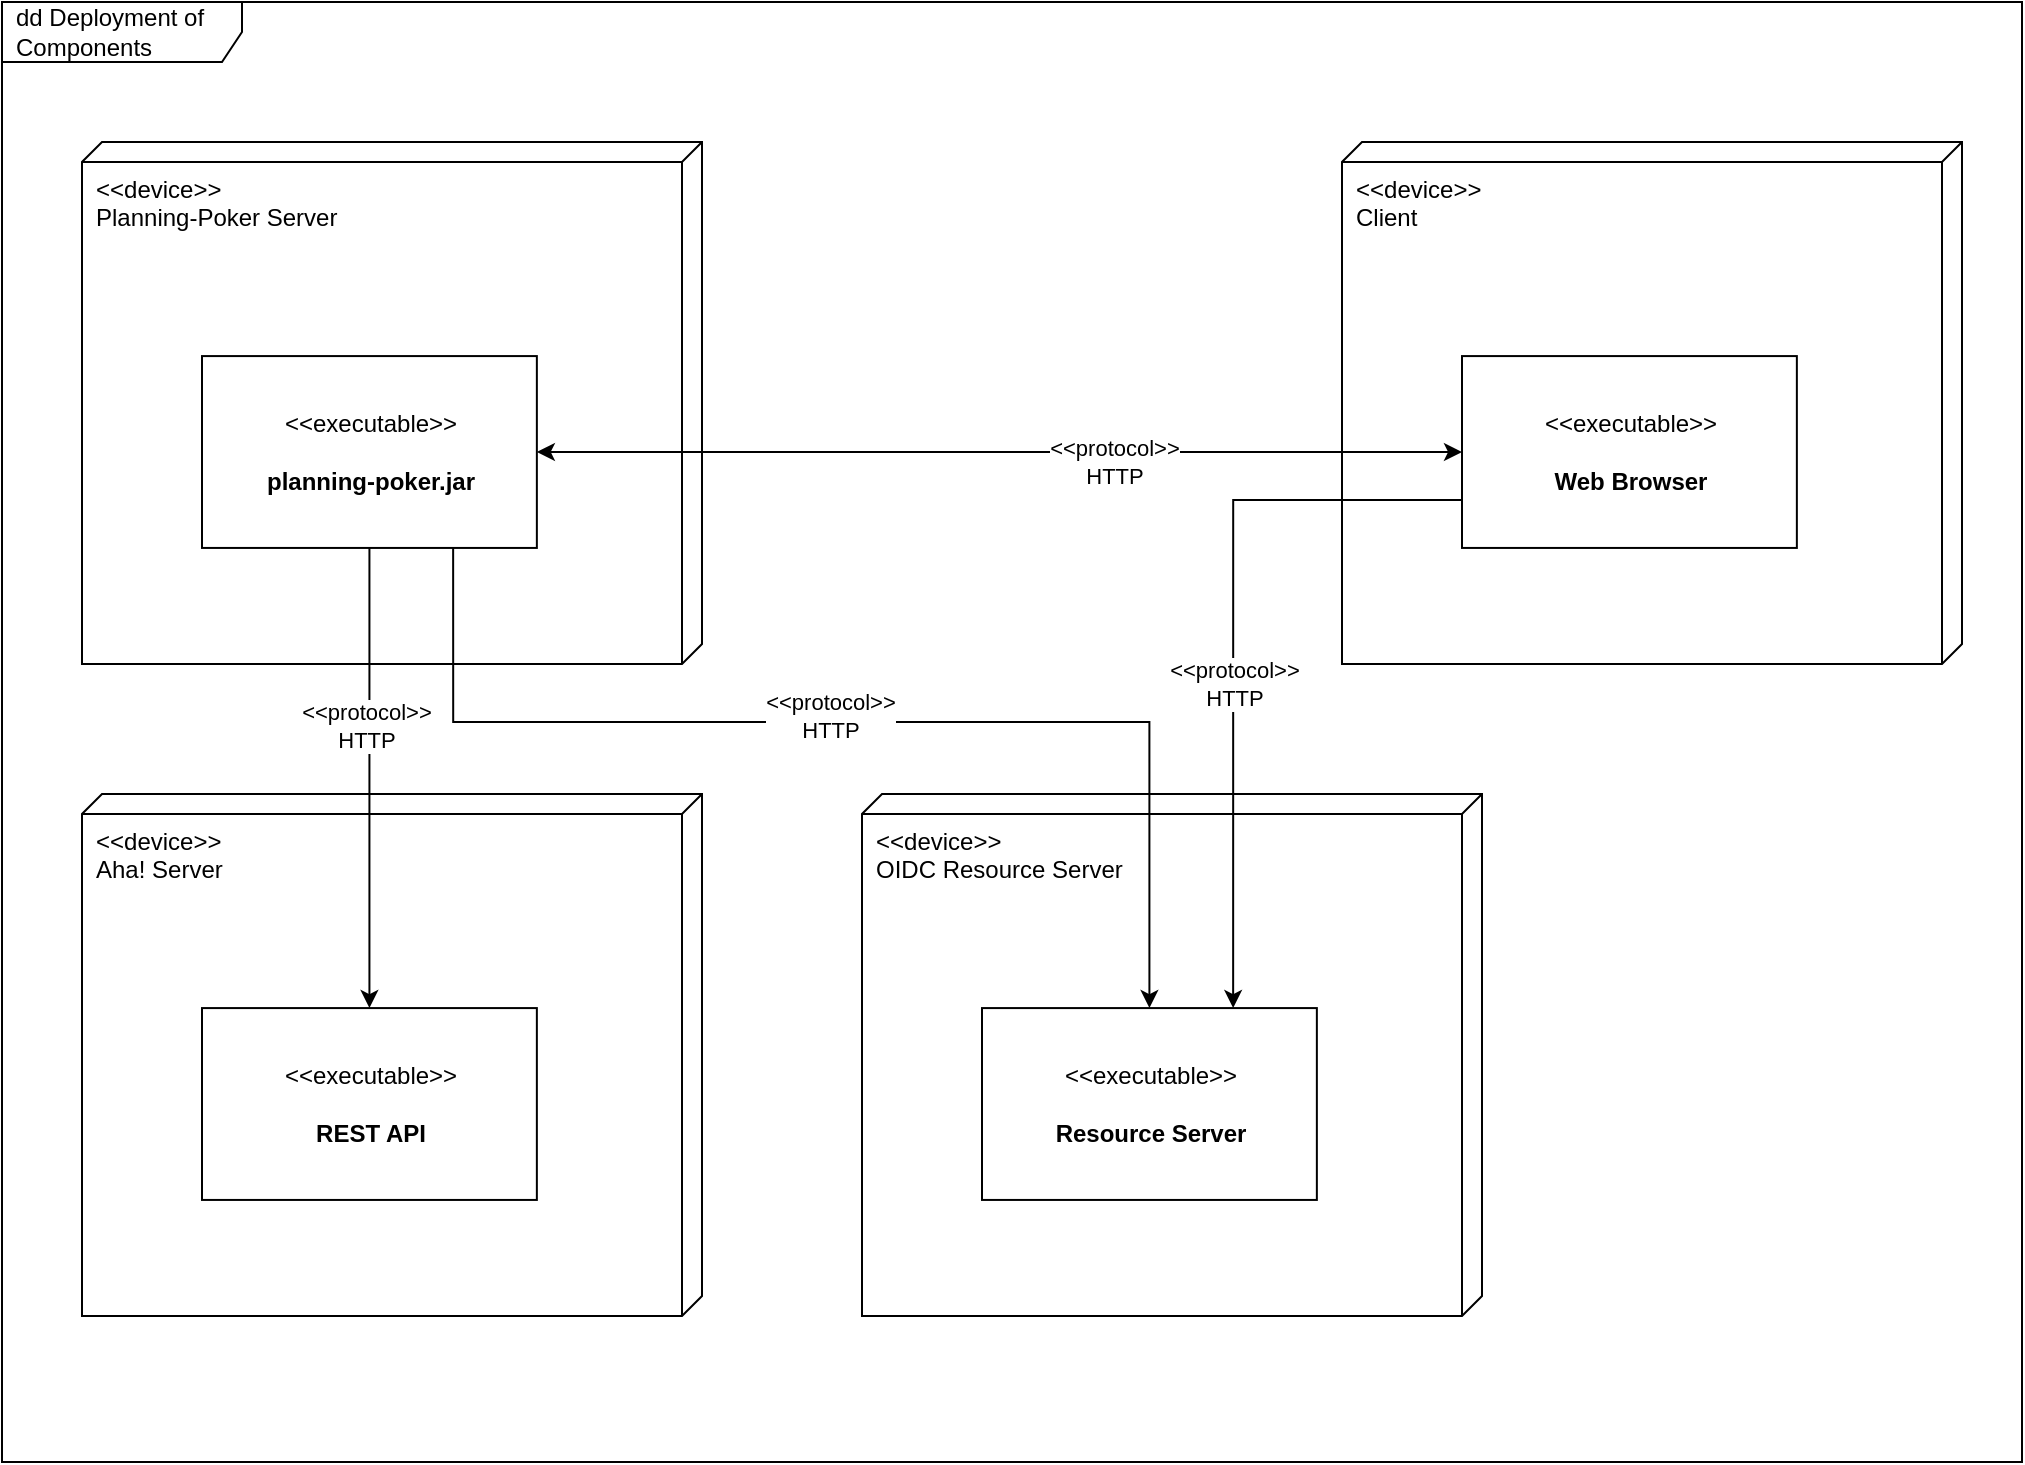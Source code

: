 <mxfile compressed="false" version="21.2.1" type="device">
  <diagram id="Clue_gm_ekicOMNB30h_" name="Page-1">
    <mxGraphModel dx="1280" dy="600" grid="1" gridSize="10" guides="1" tooltips="1" connect="1" arrows="1" fold="1" page="1" pageScale="1" pageWidth="1169" pageHeight="827" math="0" shadow="0">
      <root>
        <mxCell id="0" />
        <mxCell id="1" parent="0" />
        <mxCell id="mGE9tZvGB-g8vQap3XKN-1" value="dd Deployment of Components" style="shape=umlFrame;whiteSpace=wrap;html=1;width=120;height=30;boundedLbl=1;verticalAlign=middle;align=left;spacingLeft=5;movable=1;resizable=1;rotatable=1;deletable=1;editable=1;connectable=1;" parent="1" vertex="1">
          <mxGeometry y="170" width="1010" height="730" as="geometry" />
        </mxCell>
        <mxCell id="mGE9tZvGB-g8vQap3XKN-2" value="&amp;lt;&amp;lt;device&amp;gt;&amp;gt;&lt;br&gt;Planning-Poker Server" style="verticalAlign=top;align=left;shape=cube;size=10;direction=south;fontStyle=0;html=1;boundedLbl=1;spacingLeft=5;" parent="1" vertex="1">
          <mxGeometry x="40" y="240" width="310" height="261" as="geometry" />
        </mxCell>
        <mxCell id="mGE9tZvGB-g8vQap3XKN-7" value="&amp;lt;&amp;lt;executable&amp;gt;&amp;gt;&lt;br&gt;&lt;br&gt;&lt;b&gt;planning-poker.jar&lt;/b&gt;" style="text;html=1;align=center;verticalAlign=middle;dashed=0;fillColor=#ffffff;strokeColor=#000000;" parent="mGE9tZvGB-g8vQap3XKN-2" vertex="1">
          <mxGeometry x="60" y="107.04" width="167.43" height="95.93" as="geometry" />
        </mxCell>
        <mxCell id="mGE9tZvGB-g8vQap3XKN-8" value="&amp;lt;&amp;lt;device&amp;gt;&amp;gt;&lt;br&gt;Client" style="verticalAlign=top;align=left;shape=cube;size=10;direction=south;fontStyle=0;html=1;boundedLbl=1;spacingLeft=5;" parent="1" vertex="1">
          <mxGeometry x="670" y="240" width="310" height="261" as="geometry" />
        </mxCell>
        <mxCell id="mGE9tZvGB-g8vQap3XKN-9" value="&amp;lt;&amp;lt;executable&amp;gt;&amp;gt;&lt;br&gt;&lt;br&gt;&lt;b&gt;Web Browser&lt;/b&gt;" style="text;html=1;align=center;verticalAlign=middle;dashed=0;fillColor=#ffffff;strokeColor=#000000;" parent="mGE9tZvGB-g8vQap3XKN-8" vertex="1">
          <mxGeometry x="60" y="107.04" width="167.43" height="95.93" as="geometry" />
        </mxCell>
        <mxCell id="mGE9tZvGB-g8vQap3XKN-10" style="edgeStyle=orthogonalEdgeStyle;rounded=0;orthogonalLoop=1;jettySize=auto;html=1;exitX=0;exitY=0.5;exitDx=0;exitDy=0;endArrow=classic;endFill=1;startArrow=classic;startFill=1;" parent="1" source="mGE9tZvGB-g8vQap3XKN-9" target="mGE9tZvGB-g8vQap3XKN-7" edge="1">
          <mxGeometry relative="1" as="geometry" />
        </mxCell>
        <mxCell id="mGE9tZvGB-g8vQap3XKN-11" value="&amp;lt;&amp;lt;protocol&amp;gt;&amp;gt;&lt;br&gt;HTTP" style="edgeLabel;html=1;align=center;verticalAlign=middle;resizable=0;points=[];" parent="mGE9tZvGB-g8vQap3XKN-10" vertex="1" connectable="0">
          <mxGeometry x="-0.248" y="5" relative="1" as="geometry">
            <mxPoint as="offset" />
          </mxGeometry>
        </mxCell>
        <mxCell id="3tXjNq_8ndhW5hLObYnR-1" value="&amp;lt;&amp;lt;device&amp;gt;&amp;gt;&lt;br&gt;Aha! Server" style="verticalAlign=top;align=left;shape=cube;size=10;direction=south;fontStyle=0;html=1;boundedLbl=1;spacingLeft=5;" parent="1" vertex="1">
          <mxGeometry x="40" y="566" width="310" height="261" as="geometry" />
        </mxCell>
        <mxCell id="3tXjNq_8ndhW5hLObYnR-2" value="&amp;lt;&amp;lt;executable&amp;gt;&amp;gt;&lt;br&gt;&lt;br&gt;&lt;b&gt;REST API&lt;/b&gt;" style="text;html=1;align=center;verticalAlign=middle;dashed=0;fillColor=#ffffff;strokeColor=#000000;" parent="3tXjNq_8ndhW5hLObYnR-1" vertex="1">
          <mxGeometry x="60" y="107.04" width="167.43" height="95.93" as="geometry" />
        </mxCell>
        <mxCell id="3tXjNq_8ndhW5hLObYnR-3" style="edgeStyle=orthogonalEdgeStyle;rounded=0;orthogonalLoop=1;jettySize=auto;html=1;exitX=0.5;exitY=1;exitDx=0;exitDy=0;" parent="1" source="mGE9tZvGB-g8vQap3XKN-7" target="3tXjNq_8ndhW5hLObYnR-2" edge="1">
          <mxGeometry relative="1" as="geometry" />
        </mxCell>
        <mxCell id="xRRp3f5qvnLS3ipYV5iW-4" value="&amp;lt;&amp;lt;protocol&amp;gt;&amp;gt;&lt;br&gt;HTTP" style="edgeLabel;html=1;align=center;verticalAlign=middle;resizable=0;points=[];" parent="3tXjNq_8ndhW5hLObYnR-3" vertex="1" connectable="0">
          <mxGeometry x="-0.226" y="-2" relative="1" as="geometry">
            <mxPoint as="offset" />
          </mxGeometry>
        </mxCell>
        <mxCell id="xRRp3f5qvnLS3ipYV5iW-1" value="&amp;lt;&amp;lt;device&amp;gt;&amp;gt;&lt;br&gt;OIDC Resource Server" style="verticalAlign=top;align=left;shape=cube;size=10;direction=south;fontStyle=0;html=1;boundedLbl=1;spacingLeft=5;" parent="1" vertex="1">
          <mxGeometry x="430" y="566" width="310" height="261" as="geometry" />
        </mxCell>
        <mxCell id="xRRp3f5qvnLS3ipYV5iW-2" value="&amp;lt;&amp;lt;executable&amp;gt;&amp;gt;&lt;br&gt;&lt;br&gt;&lt;b&gt;Resource&amp;nbsp;Server&lt;/b&gt;" style="text;html=1;align=center;verticalAlign=middle;dashed=0;fillColor=#ffffff;strokeColor=#000000;" parent="xRRp3f5qvnLS3ipYV5iW-1" vertex="1">
          <mxGeometry x="60" y="107.04" width="167.43" height="95.93" as="geometry" />
        </mxCell>
        <mxCell id="xRRp3f5qvnLS3ipYV5iW-3" style="edgeStyle=orthogonalEdgeStyle;rounded=0;orthogonalLoop=1;jettySize=auto;html=1;exitX=0.75;exitY=1;exitDx=0;exitDy=0;entryX=0.5;entryY=0;entryDx=0;entryDy=0;" parent="1" source="mGE9tZvGB-g8vQap3XKN-7" target="xRRp3f5qvnLS3ipYV5iW-2" edge="1">
          <mxGeometry relative="1" as="geometry">
            <Array as="points">
              <mxPoint x="226" y="530" />
              <mxPoint x="574" y="530" />
            </Array>
          </mxGeometry>
        </mxCell>
        <mxCell id="xRRp3f5qvnLS3ipYV5iW-5" value="&amp;lt;&amp;lt;protocol&amp;gt;&amp;gt;&lt;br&gt;HTTP" style="edgeLabel;html=1;align=center;verticalAlign=middle;resizable=0;points=[];" parent="xRRp3f5qvnLS3ipYV5iW-3" vertex="1" connectable="0">
          <mxGeometry x="-0.047" y="3" relative="1" as="geometry">
            <mxPoint as="offset" />
          </mxGeometry>
        </mxCell>
        <mxCell id="QP8e08bFzVkmj_vwM7Np-2" style="edgeStyle=orthogonalEdgeStyle;rounded=0;orthogonalLoop=1;jettySize=auto;html=1;exitX=0;exitY=0.75;exitDx=0;exitDy=0;entryX=0.75;entryY=0;entryDx=0;entryDy=0;" edge="1" parent="1" source="mGE9tZvGB-g8vQap3XKN-9" target="xRRp3f5qvnLS3ipYV5iW-2">
          <mxGeometry relative="1" as="geometry" />
        </mxCell>
        <mxCell id="QP8e08bFzVkmj_vwM7Np-3" value="&amp;lt;&amp;lt;protocol&amp;gt;&amp;gt;&lt;br&gt;HTTP" style="edgeLabel;html=1;align=center;verticalAlign=middle;resizable=0;points=[];" vertex="1" connectable="0" parent="QP8e08bFzVkmj_vwM7Np-2">
          <mxGeometry x="0.119" relative="1" as="geometry">
            <mxPoint as="offset" />
          </mxGeometry>
        </mxCell>
      </root>
    </mxGraphModel>
  </diagram>
</mxfile>
